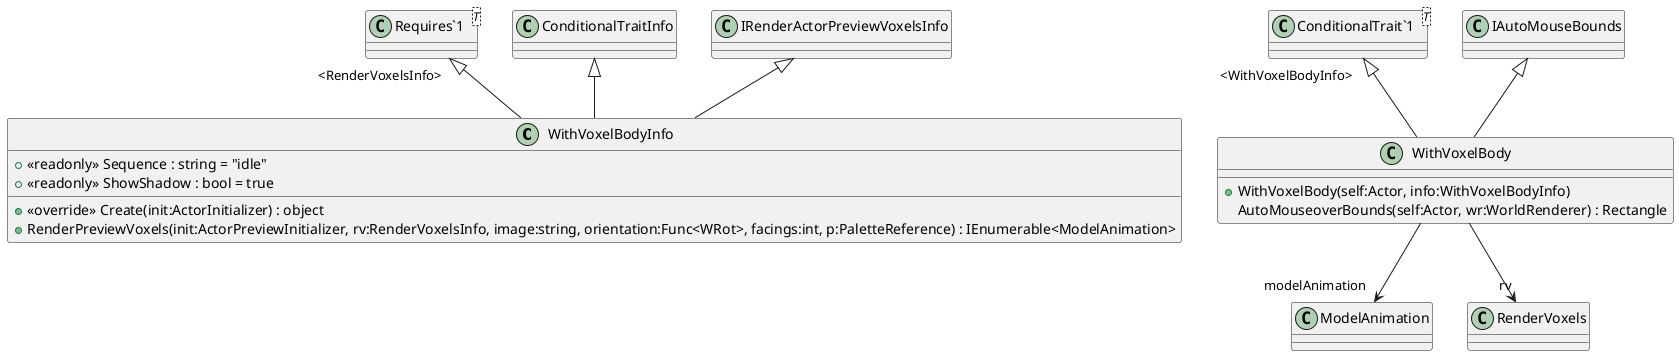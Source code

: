 @startuml
class WithVoxelBodyInfo {
    + <<readonly>> Sequence : string = "idle"
    + <<readonly>> ShowShadow : bool = true
    + <<override>> Create(init:ActorInitializer) : object
    + RenderPreviewVoxels(init:ActorPreviewInitializer, rv:RenderVoxelsInfo, image:string, orientation:Func<WRot>, facings:int, p:PaletteReference) : IEnumerable<ModelAnimation>
}
class WithVoxelBody {
    + WithVoxelBody(self:Actor, info:WithVoxelBodyInfo)
    AutoMouseoverBounds(self:Actor, wr:WorldRenderer) : Rectangle
}
class "Requires`1"<T> {
}
class "ConditionalTrait`1"<T> {
}
ConditionalTraitInfo <|-- WithVoxelBodyInfo
IRenderActorPreviewVoxelsInfo <|-- WithVoxelBodyInfo
"Requires`1" "<RenderVoxelsInfo>" <|-- WithVoxelBodyInfo
"ConditionalTrait`1" "<WithVoxelBodyInfo>" <|-- WithVoxelBody
IAutoMouseBounds <|-- WithVoxelBody
WithVoxelBody --> "modelAnimation" ModelAnimation
WithVoxelBody --> "rv" RenderVoxels
@enduml
